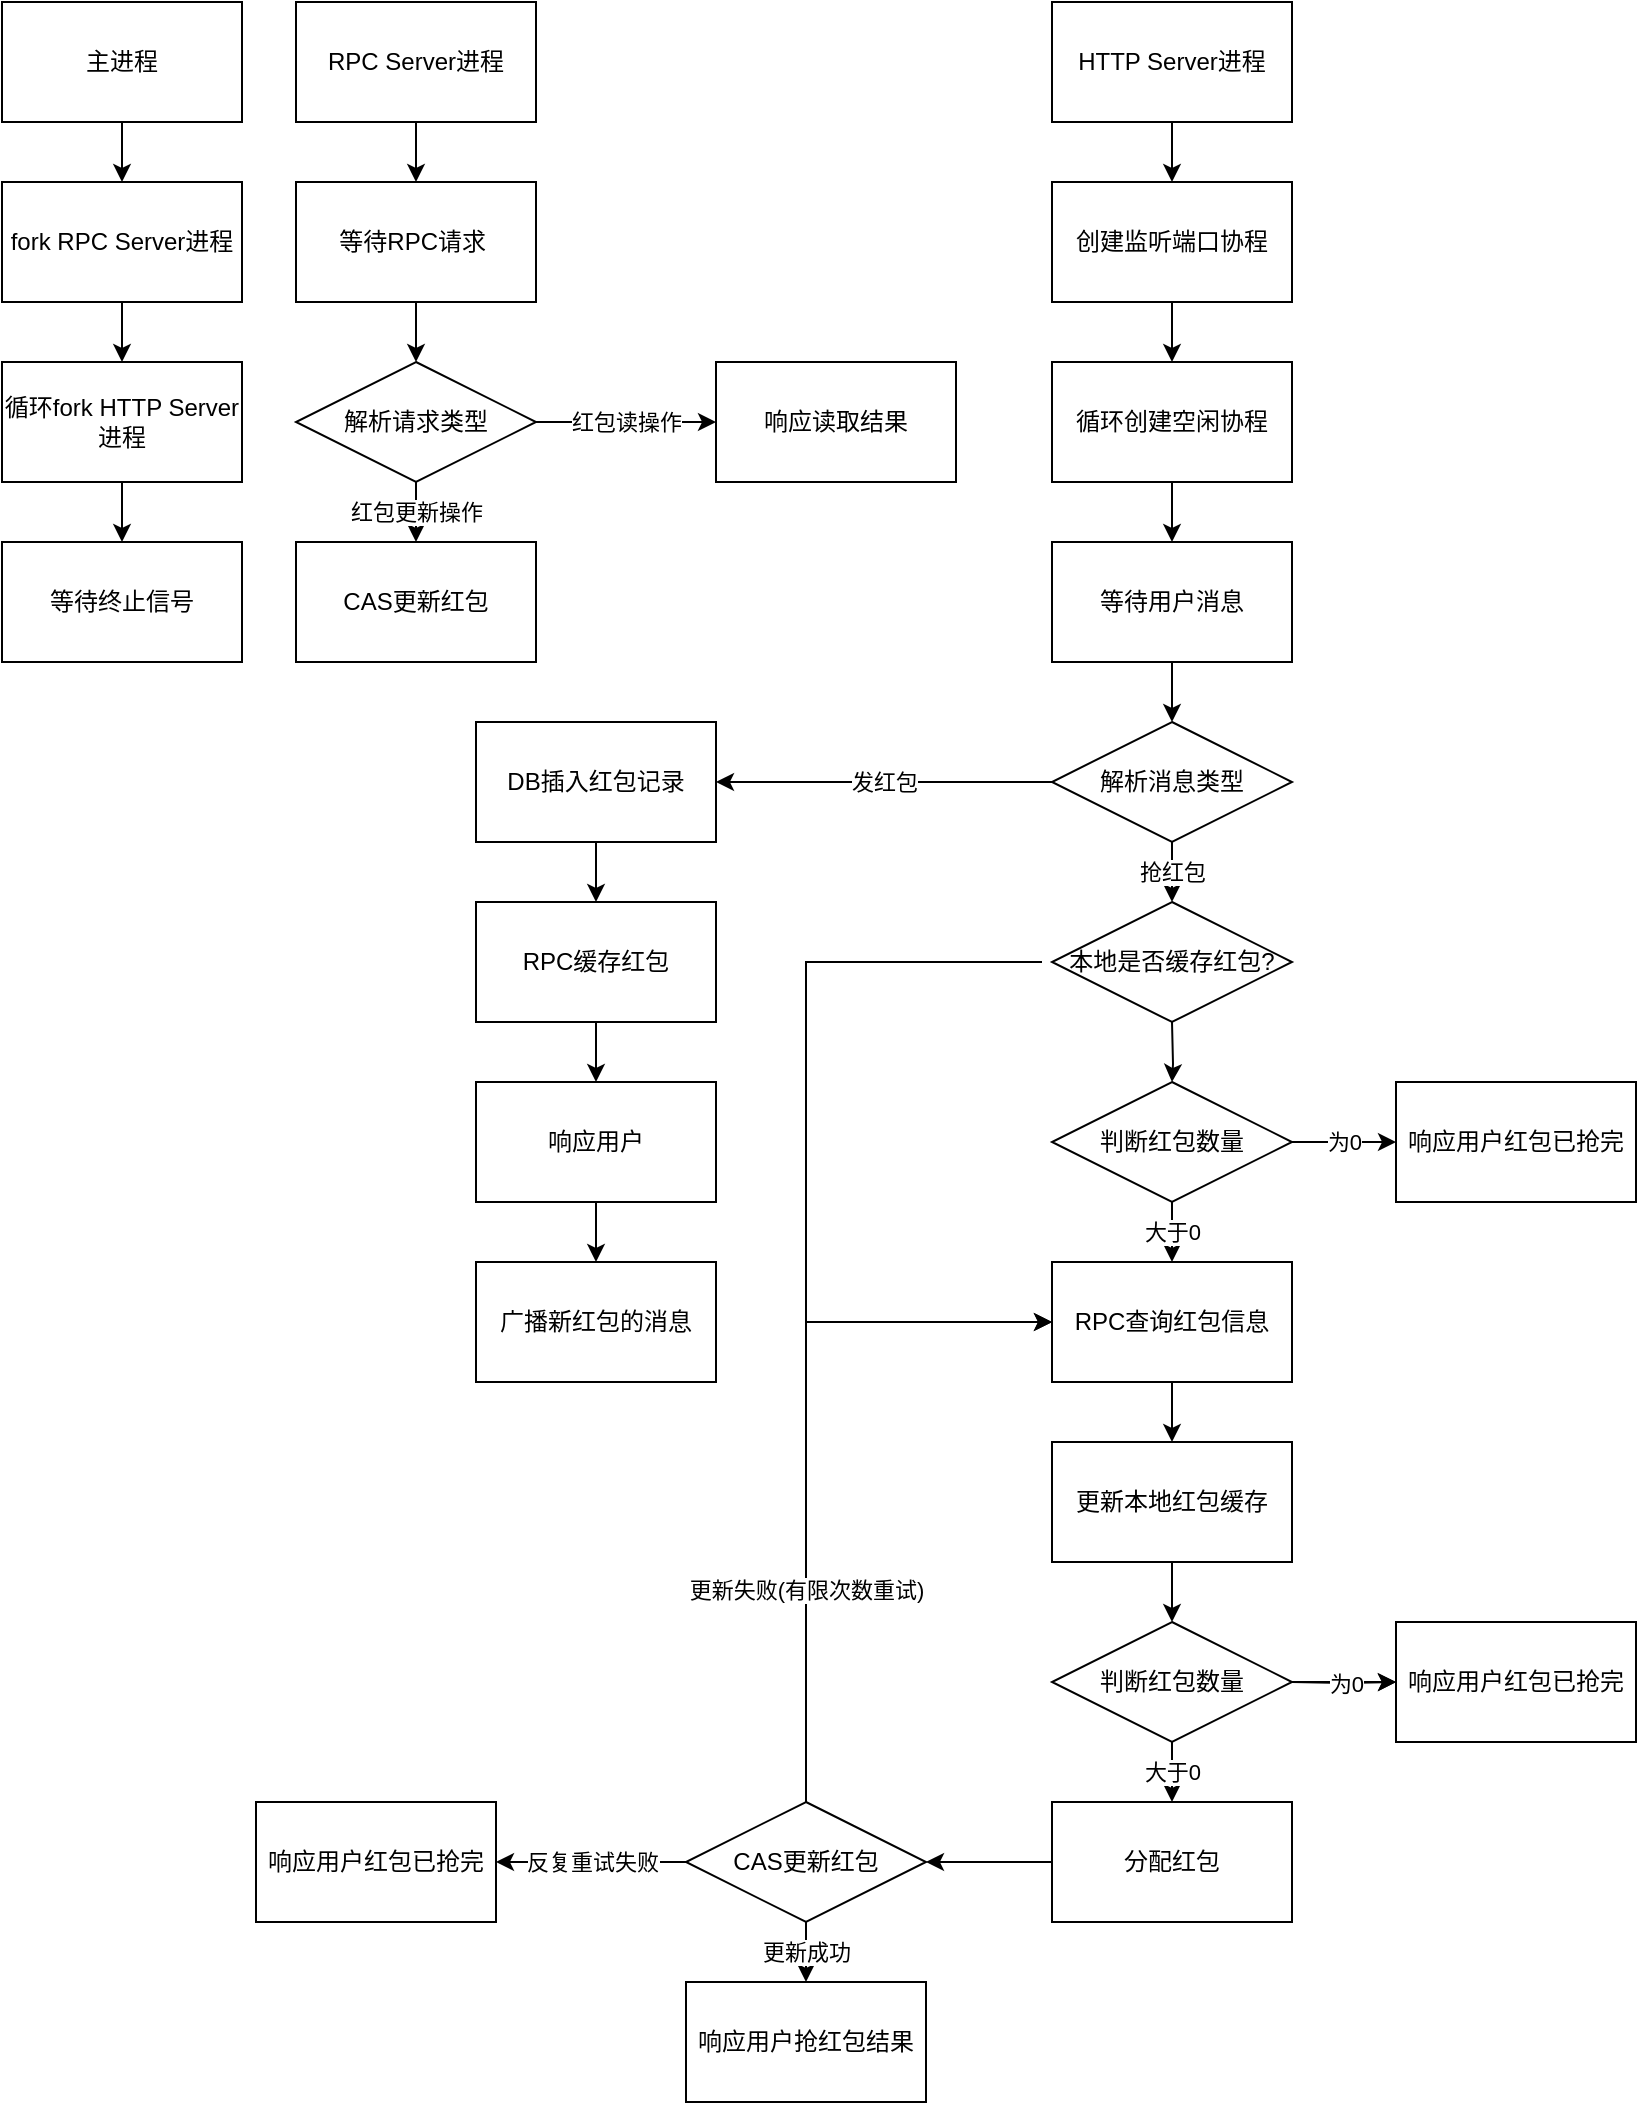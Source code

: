 <mxfile version="20.7.4" type="device"><diagram id="uaFAjTUZUK7tQtQhKzJD" name="Page-1"><mxGraphModel dx="1381" dy="856" grid="1" gridSize="10" guides="1" tooltips="1" connect="1" arrows="1" fold="1" page="1" pageScale="1" pageWidth="850" pageHeight="1100" math="0" shadow="0"><root><mxCell id="0"/><mxCell id="1" parent="0"/><mxCell id="YoY8vkAIwVAyfLZJGc1o-3" value="" style="edgeStyle=orthogonalEdgeStyle;rounded=0;orthogonalLoop=1;jettySize=auto;html=1;" parent="1" source="YoY8vkAIwVAyfLZJGc1o-1" target="YoY8vkAIwVAyfLZJGc1o-2" edge="1"><mxGeometry relative="1" as="geometry"/></mxCell><mxCell id="YoY8vkAIwVAyfLZJGc1o-1" value="fork RPC Server进程" style="rounded=0;whiteSpace=wrap;html=1;" parent="1" vertex="1"><mxGeometry x="23" y="130" width="120" height="60" as="geometry"/></mxCell><mxCell id="YoY8vkAIwVAyfLZJGc1o-16" style="edgeStyle=orthogonalEdgeStyle;rounded=0;orthogonalLoop=1;jettySize=auto;html=1;" parent="1" source="YoY8vkAIwVAyfLZJGc1o-2" target="YoY8vkAIwVAyfLZJGc1o-15" edge="1"><mxGeometry relative="1" as="geometry"/></mxCell><mxCell id="YoY8vkAIwVAyfLZJGc1o-2" value="循环fork HTTP Server进程" style="whiteSpace=wrap;html=1;rounded=0;" parent="1" vertex="1"><mxGeometry x="23" y="220" width="120" height="60" as="geometry"/></mxCell><mxCell id="YoY8vkAIwVAyfLZJGc1o-5" style="edgeStyle=orthogonalEdgeStyle;rounded=0;orthogonalLoop=1;jettySize=auto;html=1;" parent="1" source="YoY8vkAIwVAyfLZJGc1o-4" target="YoY8vkAIwVAyfLZJGc1o-1" edge="1"><mxGeometry relative="1" as="geometry"/></mxCell><mxCell id="YoY8vkAIwVAyfLZJGc1o-4" value="主进程" style="rounded=0;whiteSpace=wrap;html=1;" parent="1" vertex="1"><mxGeometry x="23" y="40" width="120" height="60" as="geometry"/></mxCell><mxCell id="YoY8vkAIwVAyfLZJGc1o-8" style="edgeStyle=orthogonalEdgeStyle;rounded=0;orthogonalLoop=1;jettySize=auto;html=1;" parent="1" source="YoY8vkAIwVAyfLZJGc1o-6" target="YoY8vkAIwVAyfLZJGc1o-7" edge="1"><mxGeometry relative="1" as="geometry"/></mxCell><mxCell id="YoY8vkAIwVAyfLZJGc1o-6" value="RPC Server进程" style="rounded=0;whiteSpace=wrap;html=1;" parent="1" vertex="1"><mxGeometry x="170" y="40" width="120" height="60" as="geometry"/></mxCell><mxCell id="YoY8vkAIwVAyfLZJGc1o-11" value="" style="edgeStyle=orthogonalEdgeStyle;rounded=0;orthogonalLoop=1;jettySize=auto;html=1;" parent="1" source="YoY8vkAIwVAyfLZJGc1o-7" target="YoY8vkAIwVAyfLZJGc1o-10" edge="1"><mxGeometry relative="1" as="geometry"/></mxCell><mxCell id="YoY8vkAIwVAyfLZJGc1o-7" value="等待RPC请求&amp;nbsp;" style="rounded=0;whiteSpace=wrap;html=1;" parent="1" vertex="1"><mxGeometry x="170" y="130" width="120" height="60" as="geometry"/></mxCell><mxCell id="YoY8vkAIwVAyfLZJGc1o-13" value="红包读操作" style="edgeStyle=orthogonalEdgeStyle;rounded=0;orthogonalLoop=1;jettySize=auto;html=1;entryX=0;entryY=0.5;entryDx=0;entryDy=0;exitX=1;exitY=0.5;exitDx=0;exitDy=0;" parent="1" source="YoY8vkAIwVAyfLZJGc1o-10" target="YoY8vkAIwVAyfLZJGc1o-12" edge="1"><mxGeometry relative="1" as="geometry"><Array as="points"><mxPoint x="348" y="250"/><mxPoint x="348" y="250"/></Array><mxPoint as="offset"/></mxGeometry></mxCell><mxCell id="xjvNs04Y_RiwbtD_nFbQ-3" value="红包更新操作" style="edgeStyle=orthogonalEdgeStyle;rounded=0;orthogonalLoop=1;jettySize=auto;html=1;" edge="1" parent="1" source="YoY8vkAIwVAyfLZJGc1o-10" target="xjvNs04Y_RiwbtD_nFbQ-2"><mxGeometry relative="1" as="geometry"/></mxCell><mxCell id="YoY8vkAIwVAyfLZJGc1o-10" value="解析请求类型" style="rhombus;whiteSpace=wrap;html=1;" parent="1" vertex="1"><mxGeometry x="170" y="220" width="120" height="60" as="geometry"/></mxCell><mxCell id="YoY8vkAIwVAyfLZJGc1o-12" value="响应读取结果" style="rounded=0;whiteSpace=wrap;html=1;" parent="1" vertex="1"><mxGeometry x="380" y="220" width="120" height="60" as="geometry"/></mxCell><mxCell id="YoY8vkAIwVAyfLZJGc1o-15" value="等待终止信号" style="whiteSpace=wrap;html=1;rounded=0;" parent="1" vertex="1"><mxGeometry x="23" y="310" width="120" height="60" as="geometry"/></mxCell><mxCell id="YoY8vkAIwVAyfLZJGc1o-33" style="edgeStyle=orthogonalEdgeStyle;rounded=0;orthogonalLoop=1;jettySize=auto;html=1;" parent="1" source="YoY8vkAIwVAyfLZJGc1o-23" target="YoY8vkAIwVAyfLZJGc1o-32" edge="1"><mxGeometry relative="1" as="geometry"/></mxCell><mxCell id="YoY8vkAIwVAyfLZJGc1o-23" value="HTTP Server进程" style="whiteSpace=wrap;html=1;rounded=0;" parent="1" vertex="1"><mxGeometry x="548" y="40" width="120" height="60" as="geometry"/></mxCell><mxCell id="YoY8vkAIwVAyfLZJGc1o-35" style="edgeStyle=orthogonalEdgeStyle;rounded=0;orthogonalLoop=1;jettySize=auto;html=1;" parent="1" source="YoY8vkAIwVAyfLZJGc1o-32" target="YoY8vkAIwVAyfLZJGc1o-34" edge="1"><mxGeometry relative="1" as="geometry"/></mxCell><mxCell id="YoY8vkAIwVAyfLZJGc1o-32" value="创建监听端口协程" style="rounded=0;whiteSpace=wrap;html=1;" parent="1" vertex="1"><mxGeometry x="548" y="130" width="120" height="60" as="geometry"/></mxCell><mxCell id="YoY8vkAIwVAyfLZJGc1o-40" value="" style="edgeStyle=orthogonalEdgeStyle;rounded=0;orthogonalLoop=1;jettySize=auto;html=1;" parent="1" source="YoY8vkAIwVAyfLZJGc1o-34" target="YoY8vkAIwVAyfLZJGc1o-39" edge="1"><mxGeometry relative="1" as="geometry"/></mxCell><mxCell id="YoY8vkAIwVAyfLZJGc1o-34" value="循环创建空闲协程" style="rounded=0;whiteSpace=wrap;html=1;" parent="1" vertex="1"><mxGeometry x="548" y="220" width="120" height="60" as="geometry"/></mxCell><mxCell id="YoY8vkAIwVAyfLZJGc1o-44" style="edgeStyle=orthogonalEdgeStyle;rounded=0;orthogonalLoop=1;jettySize=auto;html=1;" parent="1" source="YoY8vkAIwVAyfLZJGc1o-39" target="YoY8vkAIwVAyfLZJGc1o-43" edge="1"><mxGeometry relative="1" as="geometry"/></mxCell><mxCell id="YoY8vkAIwVAyfLZJGc1o-39" value="等待用户消息" style="rounded=0;whiteSpace=wrap;html=1;" parent="1" vertex="1"><mxGeometry x="548" y="310" width="120" height="60" as="geometry"/></mxCell><mxCell id="YoY8vkAIwVAyfLZJGc1o-46" value="发红包" style="edgeStyle=orthogonalEdgeStyle;rounded=0;orthogonalLoop=1;jettySize=auto;html=1;" parent="1" source="YoY8vkAIwVAyfLZJGc1o-43" target="YoY8vkAIwVAyfLZJGc1o-45" edge="1"><mxGeometry relative="1" as="geometry"/></mxCell><mxCell id="YoY8vkAIwVAyfLZJGc1o-54" value="抢红包" style="edgeStyle=orthogonalEdgeStyle;rounded=0;orthogonalLoop=1;jettySize=auto;html=1;exitX=0.5;exitY=1;exitDx=0;exitDy=0;entryX=0.5;entryY=0;entryDx=0;entryDy=0;" parent="1" source="YoY8vkAIwVAyfLZJGc1o-43" target="xjvNs04Y_RiwbtD_nFbQ-4" edge="1"><mxGeometry relative="1" as="geometry"><mxPoint x="608" y="507" as="sourcePoint"/><mxPoint x="608" y="490" as="targetPoint"/></mxGeometry></mxCell><mxCell id="YoY8vkAIwVAyfLZJGc1o-43" value="解析消息类型" style="rhombus;whiteSpace=wrap;html=1;" parent="1" vertex="1"><mxGeometry x="548" y="400" width="120" height="60" as="geometry"/></mxCell><mxCell id="YoY8vkAIwVAyfLZJGc1o-48" value="" style="edgeStyle=orthogonalEdgeStyle;rounded=0;orthogonalLoop=1;jettySize=auto;html=1;" parent="1" source="YoY8vkAIwVAyfLZJGc1o-45" target="YoY8vkAIwVAyfLZJGc1o-47" edge="1"><mxGeometry relative="1" as="geometry"/></mxCell><mxCell id="YoY8vkAIwVAyfLZJGc1o-45" value="DB插入红包记录" style="whiteSpace=wrap;html=1;" parent="1" vertex="1"><mxGeometry x="260" y="400" width="120" height="60" as="geometry"/></mxCell><mxCell id="YoY8vkAIwVAyfLZJGc1o-50" style="edgeStyle=orthogonalEdgeStyle;rounded=0;orthogonalLoop=1;jettySize=auto;html=1;" parent="1" source="YoY8vkAIwVAyfLZJGc1o-47" target="YoY8vkAIwVAyfLZJGc1o-49" edge="1"><mxGeometry relative="1" as="geometry"/></mxCell><mxCell id="YoY8vkAIwVAyfLZJGc1o-47" value="RPC缓存红包" style="whiteSpace=wrap;html=1;" parent="1" vertex="1"><mxGeometry x="260" y="490" width="120" height="60" as="geometry"/></mxCell><mxCell id="YoY8vkAIwVAyfLZJGc1o-52" value="" style="edgeStyle=orthogonalEdgeStyle;rounded=0;orthogonalLoop=1;jettySize=auto;html=1;" parent="1" source="YoY8vkAIwVAyfLZJGc1o-49" target="YoY8vkAIwVAyfLZJGc1o-51" edge="1"><mxGeometry relative="1" as="geometry"/></mxCell><mxCell id="YoY8vkAIwVAyfLZJGc1o-49" value="响应用户" style="whiteSpace=wrap;html=1;" parent="1" vertex="1"><mxGeometry x="260" y="580" width="120" height="60" as="geometry"/></mxCell><mxCell id="YoY8vkAIwVAyfLZJGc1o-51" value="广播新红包的消息" style="whiteSpace=wrap;html=1;" parent="1" vertex="1"><mxGeometry x="260" y="670" width="120" height="60" as="geometry"/></mxCell><mxCell id="YoY8vkAIwVAyfLZJGc1o-57" style="edgeStyle=orthogonalEdgeStyle;rounded=0;orthogonalLoop=1;jettySize=auto;html=1;" parent="1" target="YoY8vkAIwVAyfLZJGc1o-56" edge="1"><mxGeometry relative="1" as="geometry"><mxPoint x="608" y="550" as="sourcePoint"/></mxGeometry></mxCell><mxCell id="YoY8vkAIwVAyfLZJGc1o-59" value="为0" style="edgeStyle=orthogonalEdgeStyle;rounded=0;orthogonalLoop=1;jettySize=auto;html=1;entryX=0;entryY=0.5;entryDx=0;entryDy=0;" parent="1" source="YoY8vkAIwVAyfLZJGc1o-56" target="YoY8vkAIwVAyfLZJGc1o-58" edge="1"><mxGeometry relative="1" as="geometry"><mxPoint x="703" y="680" as="targetPoint"/></mxGeometry></mxCell><mxCell id="xjvNs04Y_RiwbtD_nFbQ-13" value="大于0" style="edgeStyle=orthogonalEdgeStyle;rounded=0;orthogonalLoop=1;jettySize=auto;html=1;exitX=0.5;exitY=1;exitDx=0;exitDy=0;" edge="1" parent="1" source="YoY8vkAIwVAyfLZJGc1o-56" target="xjvNs04Y_RiwbtD_nFbQ-7"><mxGeometry relative="1" as="geometry"><mxPoint x="608" y="650" as="sourcePoint"/></mxGeometry></mxCell><mxCell id="YoY8vkAIwVAyfLZJGc1o-56" value="判断红包数量" style="rhombus;whiteSpace=wrap;html=1;" parent="1" vertex="1"><mxGeometry x="548" y="580" width="120" height="60" as="geometry"/></mxCell><mxCell id="YoY8vkAIwVAyfLZJGc1o-58" value="响应用户红包已抢完" style="whiteSpace=wrap;html=1;" parent="1" vertex="1"><mxGeometry x="720" y="580" width="120" height="60" as="geometry"/></mxCell><mxCell id="xjvNs04Y_RiwbtD_nFbQ-2" value="CAS更新红包" style="rounded=0;whiteSpace=wrap;html=1;" vertex="1" parent="1"><mxGeometry x="170" y="310" width="120" height="60" as="geometry"/></mxCell><mxCell id="xjvNs04Y_RiwbtD_nFbQ-6" style="edgeStyle=orthogonalEdgeStyle;rounded=0;orthogonalLoop=1;jettySize=auto;html=1;entryX=0;entryY=0.5;entryDx=0;entryDy=0;" edge="1" parent="1" target="xjvNs04Y_RiwbtD_nFbQ-7"><mxGeometry relative="1" as="geometry"><mxPoint x="543" y="700" as="targetPoint"/><mxPoint x="543" y="520" as="sourcePoint"/><Array as="points"><mxPoint x="425" y="520"/><mxPoint x="425" y="700"/></Array></mxGeometry></mxCell><mxCell id="xjvNs04Y_RiwbtD_nFbQ-4" value="本地是否缓存红包?" style="rhombus;whiteSpace=wrap;html=1;" vertex="1" parent="1"><mxGeometry x="548" y="490" width="120" height="60" as="geometry"/></mxCell><mxCell id="xjvNs04Y_RiwbtD_nFbQ-9" value="" style="edgeStyle=orthogonalEdgeStyle;rounded=0;orthogonalLoop=1;jettySize=auto;html=1;" edge="1" parent="1" source="xjvNs04Y_RiwbtD_nFbQ-7" target="xjvNs04Y_RiwbtD_nFbQ-8"><mxGeometry relative="1" as="geometry"/></mxCell><mxCell id="xjvNs04Y_RiwbtD_nFbQ-7" value="RPC查询红包信息" style="whiteSpace=wrap;html=1;" vertex="1" parent="1"><mxGeometry x="548" y="670" width="120" height="60" as="geometry"/></mxCell><mxCell id="xjvNs04Y_RiwbtD_nFbQ-11" value="" style="edgeStyle=orthogonalEdgeStyle;rounded=0;orthogonalLoop=1;jettySize=auto;html=1;entryX=0.5;entryY=0;entryDx=0;entryDy=0;" edge="1" parent="1" source="xjvNs04Y_RiwbtD_nFbQ-8" target="xjvNs04Y_RiwbtD_nFbQ-12"><mxGeometry relative="1" as="geometry"><mxPoint x="608" y="880" as="targetPoint"/></mxGeometry></mxCell><mxCell id="xjvNs04Y_RiwbtD_nFbQ-8" value="更新本地红包缓存" style="whiteSpace=wrap;html=1;" vertex="1" parent="1"><mxGeometry x="548" y="760" width="120" height="60" as="geometry"/></mxCell><mxCell id="xjvNs04Y_RiwbtD_nFbQ-16" value="" style="edgeStyle=orthogonalEdgeStyle;rounded=0;orthogonalLoop=1;jettySize=auto;html=1;" edge="1" parent="1" source="xjvNs04Y_RiwbtD_nFbQ-12" target="xjvNs04Y_RiwbtD_nFbQ-15"><mxGeometry relative="1" as="geometry"/></mxCell><mxCell id="xjvNs04Y_RiwbtD_nFbQ-19" value="大于0" style="edgeStyle=orthogonalEdgeStyle;rounded=0;orthogonalLoop=1;jettySize=auto;html=1;entryX=0.5;entryY=0;entryDx=0;entryDy=0;" edge="1" parent="1" source="xjvNs04Y_RiwbtD_nFbQ-12" target="xjvNs04Y_RiwbtD_nFbQ-20"><mxGeometry relative="1" as="geometry"><mxPoint x="608" y="940" as="targetPoint"/></mxGeometry></mxCell><mxCell id="xjvNs04Y_RiwbtD_nFbQ-12" value="判断红包数量" style="rhombus;whiteSpace=wrap;html=1;" vertex="1" parent="1"><mxGeometry x="548" y="850" width="120" height="60" as="geometry"/></mxCell><mxCell id="xjvNs04Y_RiwbtD_nFbQ-14" value="为0" style="edgeStyle=orthogonalEdgeStyle;rounded=0;orthogonalLoop=1;jettySize=auto;html=1;entryX=0;entryY=0.5;entryDx=0;entryDy=0;" edge="1" parent="1" target="xjvNs04Y_RiwbtD_nFbQ-15"><mxGeometry relative="1" as="geometry"><mxPoint x="703" y="950" as="targetPoint"/><mxPoint x="668" y="880" as="sourcePoint"/></mxGeometry></mxCell><mxCell id="xjvNs04Y_RiwbtD_nFbQ-15" value="响应用户红包已抢完" style="whiteSpace=wrap;html=1;" vertex="1" parent="1"><mxGeometry x="720" y="850" width="120" height="60" as="geometry"/></mxCell><mxCell id="xjvNs04Y_RiwbtD_nFbQ-23" style="edgeStyle=orthogonalEdgeStyle;rounded=0;orthogonalLoop=1;jettySize=auto;html=1;entryX=1;entryY=0.5;entryDx=0;entryDy=0;" edge="1" parent="1" source="xjvNs04Y_RiwbtD_nFbQ-20" target="xjvNs04Y_RiwbtD_nFbQ-22"><mxGeometry relative="1" as="geometry"/></mxCell><mxCell id="xjvNs04Y_RiwbtD_nFbQ-20" value="分配红包" style="whiteSpace=wrap;html=1;" vertex="1" parent="1"><mxGeometry x="548" y="940" width="120" height="60" as="geometry"/></mxCell><mxCell id="xjvNs04Y_RiwbtD_nFbQ-24" style="edgeStyle=orthogonalEdgeStyle;rounded=0;orthogonalLoop=1;jettySize=auto;html=1;entryX=0;entryY=0.5;entryDx=0;entryDy=0;" edge="1" parent="1" source="xjvNs04Y_RiwbtD_nFbQ-22" target="xjvNs04Y_RiwbtD_nFbQ-7"><mxGeometry relative="1" as="geometry"><mxPoint x="520" y="720" as="targetPoint"/><Array as="points"><mxPoint x="425" y="700"/></Array></mxGeometry></mxCell><mxCell id="xjvNs04Y_RiwbtD_nFbQ-26" value="更新失败(有限次数重试)" style="edgeLabel;html=1;align=center;verticalAlign=middle;resizable=0;points=[];" vertex="1" connectable="0" parent="xjvNs04Y_RiwbtD_nFbQ-24"><mxGeometry x="-0.414" y="-3" relative="1" as="geometry"><mxPoint x="-3" as="offset"/></mxGeometry></mxCell><mxCell id="xjvNs04Y_RiwbtD_nFbQ-28" value="更新成功" style="edgeStyle=orthogonalEdgeStyle;rounded=0;orthogonalLoop=1;jettySize=auto;html=1;" edge="1" parent="1" source="xjvNs04Y_RiwbtD_nFbQ-22" target="xjvNs04Y_RiwbtD_nFbQ-27"><mxGeometry relative="1" as="geometry"/></mxCell><mxCell id="xjvNs04Y_RiwbtD_nFbQ-31" value="反复重试失败" style="edgeStyle=orthogonalEdgeStyle;rounded=0;orthogonalLoop=1;jettySize=auto;html=1;" edge="1" parent="1" source="xjvNs04Y_RiwbtD_nFbQ-22" target="xjvNs04Y_RiwbtD_nFbQ-30"><mxGeometry relative="1" as="geometry"/></mxCell><mxCell id="xjvNs04Y_RiwbtD_nFbQ-22" value="CAS更新红包" style="rhombus;whiteSpace=wrap;html=1;" vertex="1" parent="1"><mxGeometry x="365" y="940" width="120" height="60" as="geometry"/></mxCell><mxCell id="xjvNs04Y_RiwbtD_nFbQ-27" value="响应用户抢红包结果" style="whiteSpace=wrap;html=1;" vertex="1" parent="1"><mxGeometry x="365" y="1030" width="120" height="60" as="geometry"/></mxCell><mxCell id="xjvNs04Y_RiwbtD_nFbQ-30" value="响应用户红包已抢完" style="whiteSpace=wrap;html=1;" vertex="1" parent="1"><mxGeometry x="150" y="940" width="120" height="60" as="geometry"/></mxCell></root></mxGraphModel></diagram></mxfile>